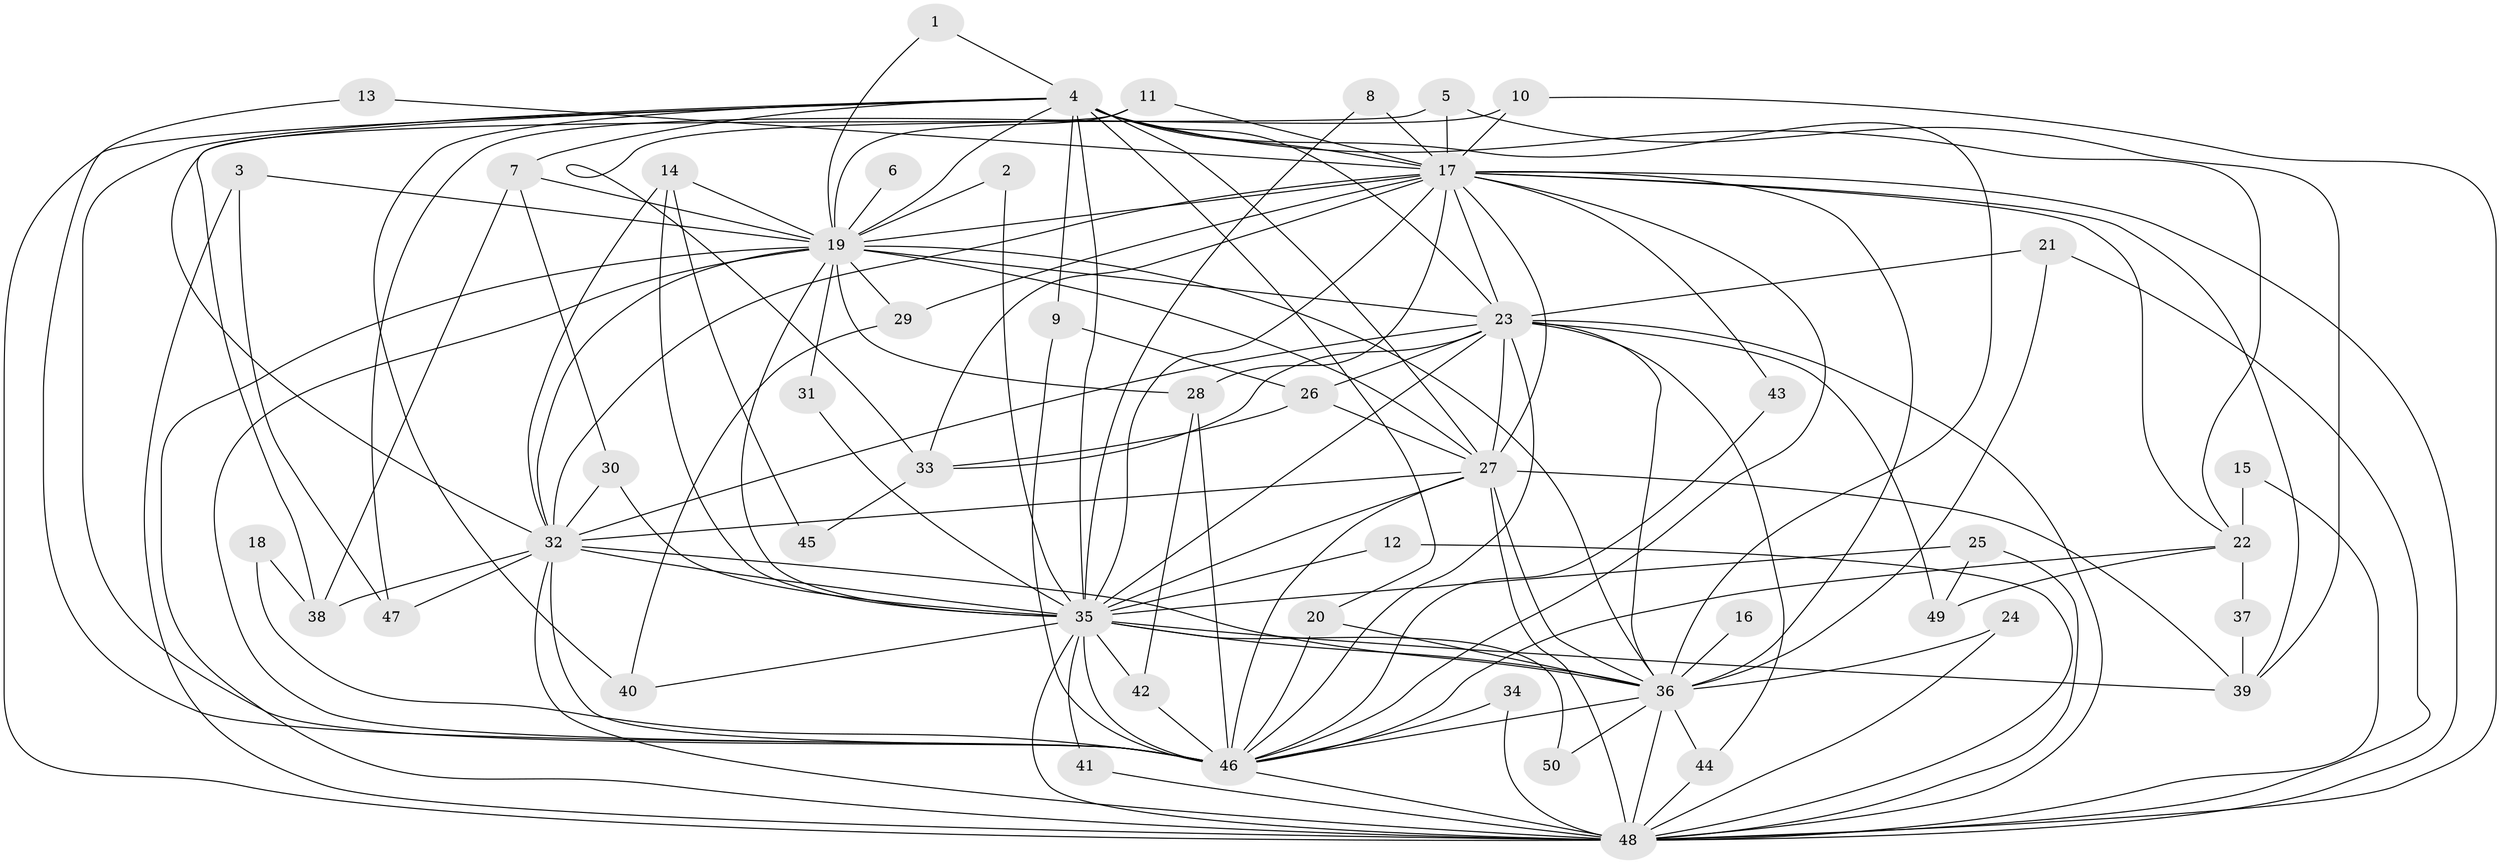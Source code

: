 // original degree distribution, {22: 0.012658227848101266, 23: 0.012658227848101266, 14: 0.02531645569620253, 25: 0.012658227848101266, 16: 0.02531645569620253, 21: 0.012658227848101266, 20: 0.012658227848101266, 18: 0.012658227848101266, 4: 0.06329113924050633, 2: 0.5316455696202531, 5: 0.02531645569620253, 3: 0.24050632911392406, 6: 0.012658227848101266}
// Generated by graph-tools (version 1.1) at 2025/36/03/04/25 23:36:29]
// undirected, 50 vertices, 139 edges
graph export_dot {
  node [color=gray90,style=filled];
  1;
  2;
  3;
  4;
  5;
  6;
  7;
  8;
  9;
  10;
  11;
  12;
  13;
  14;
  15;
  16;
  17;
  18;
  19;
  20;
  21;
  22;
  23;
  24;
  25;
  26;
  27;
  28;
  29;
  30;
  31;
  32;
  33;
  34;
  35;
  36;
  37;
  38;
  39;
  40;
  41;
  42;
  43;
  44;
  45;
  46;
  47;
  48;
  49;
  50;
  1 -- 4 [weight=1.0];
  1 -- 19 [weight=1.0];
  2 -- 19 [weight=1.0];
  2 -- 35 [weight=1.0];
  3 -- 19 [weight=1.0];
  3 -- 47 [weight=1.0];
  3 -- 48 [weight=1.0];
  4 -- 7 [weight=1.0];
  4 -- 9 [weight=1.0];
  4 -- 17 [weight=2.0];
  4 -- 19 [weight=1.0];
  4 -- 20 [weight=1.0];
  4 -- 22 [weight=1.0];
  4 -- 23 [weight=1.0];
  4 -- 27 [weight=1.0];
  4 -- 32 [weight=1.0];
  4 -- 35 [weight=1.0];
  4 -- 36 [weight=1.0];
  4 -- 40 [weight=1.0];
  4 -- 46 [weight=1.0];
  4 -- 48 [weight=1.0];
  5 -- 17 [weight=1.0];
  5 -- 38 [weight=1.0];
  5 -- 39 [weight=1.0];
  6 -- 19 [weight=1.0];
  7 -- 19 [weight=1.0];
  7 -- 30 [weight=1.0];
  7 -- 38 [weight=1.0];
  8 -- 17 [weight=1.0];
  8 -- 35 [weight=1.0];
  9 -- 26 [weight=1.0];
  9 -- 46 [weight=1.0];
  10 -- 17 [weight=1.0];
  10 -- 47 [weight=1.0];
  10 -- 48 [weight=1.0];
  11 -- 17 [weight=1.0];
  11 -- 19 [weight=1.0];
  11 -- 33 [weight=1.0];
  12 -- 35 [weight=1.0];
  12 -- 48 [weight=1.0];
  13 -- 17 [weight=1.0];
  13 -- 46 [weight=1.0];
  14 -- 19 [weight=1.0];
  14 -- 32 [weight=1.0];
  14 -- 35 [weight=1.0];
  14 -- 45 [weight=1.0];
  15 -- 22 [weight=1.0];
  15 -- 48 [weight=1.0];
  16 -- 36 [weight=1.0];
  17 -- 19 [weight=2.0];
  17 -- 22 [weight=1.0];
  17 -- 23 [weight=2.0];
  17 -- 27 [weight=3.0];
  17 -- 28 [weight=1.0];
  17 -- 29 [weight=1.0];
  17 -- 32 [weight=1.0];
  17 -- 33 [weight=1.0];
  17 -- 35 [weight=1.0];
  17 -- 36 [weight=1.0];
  17 -- 39 [weight=1.0];
  17 -- 43 [weight=1.0];
  17 -- 46 [weight=1.0];
  17 -- 48 [weight=1.0];
  18 -- 38 [weight=1.0];
  18 -- 46 [weight=1.0];
  19 -- 23 [weight=1.0];
  19 -- 27 [weight=1.0];
  19 -- 28 [weight=1.0];
  19 -- 29 [weight=1.0];
  19 -- 31 [weight=1.0];
  19 -- 32 [weight=2.0];
  19 -- 35 [weight=1.0];
  19 -- 36 [weight=1.0];
  19 -- 46 [weight=1.0];
  19 -- 48 [weight=1.0];
  20 -- 36 [weight=1.0];
  20 -- 46 [weight=1.0];
  21 -- 23 [weight=1.0];
  21 -- 36 [weight=1.0];
  21 -- 48 [weight=1.0];
  22 -- 37 [weight=1.0];
  22 -- 46 [weight=1.0];
  22 -- 49 [weight=1.0];
  23 -- 26 [weight=1.0];
  23 -- 27 [weight=1.0];
  23 -- 32 [weight=1.0];
  23 -- 33 [weight=1.0];
  23 -- 35 [weight=2.0];
  23 -- 36 [weight=1.0];
  23 -- 44 [weight=1.0];
  23 -- 46 [weight=1.0];
  23 -- 48 [weight=1.0];
  23 -- 49 [weight=1.0];
  24 -- 36 [weight=2.0];
  24 -- 48 [weight=1.0];
  25 -- 35 [weight=1.0];
  25 -- 48 [weight=1.0];
  25 -- 49 [weight=1.0];
  26 -- 27 [weight=1.0];
  26 -- 33 [weight=1.0];
  27 -- 32 [weight=1.0];
  27 -- 35 [weight=1.0];
  27 -- 36 [weight=1.0];
  27 -- 39 [weight=1.0];
  27 -- 46 [weight=1.0];
  27 -- 48 [weight=2.0];
  28 -- 42 [weight=1.0];
  28 -- 46 [weight=1.0];
  29 -- 40 [weight=1.0];
  30 -- 32 [weight=1.0];
  30 -- 35 [weight=1.0];
  31 -- 35 [weight=1.0];
  32 -- 35 [weight=1.0];
  32 -- 36 [weight=1.0];
  32 -- 38 [weight=1.0];
  32 -- 46 [weight=2.0];
  32 -- 47 [weight=1.0];
  32 -- 48 [weight=1.0];
  33 -- 45 [weight=1.0];
  34 -- 46 [weight=1.0];
  34 -- 48 [weight=1.0];
  35 -- 36 [weight=1.0];
  35 -- 39 [weight=1.0];
  35 -- 40 [weight=1.0];
  35 -- 41 [weight=1.0];
  35 -- 42 [weight=1.0];
  35 -- 46 [weight=1.0];
  35 -- 48 [weight=1.0];
  35 -- 50 [weight=2.0];
  36 -- 44 [weight=1.0];
  36 -- 46 [weight=2.0];
  36 -- 48 [weight=1.0];
  36 -- 50 [weight=1.0];
  37 -- 39 [weight=1.0];
  41 -- 48 [weight=1.0];
  42 -- 46 [weight=1.0];
  43 -- 46 [weight=1.0];
  44 -- 48 [weight=1.0];
  46 -- 48 [weight=1.0];
}

